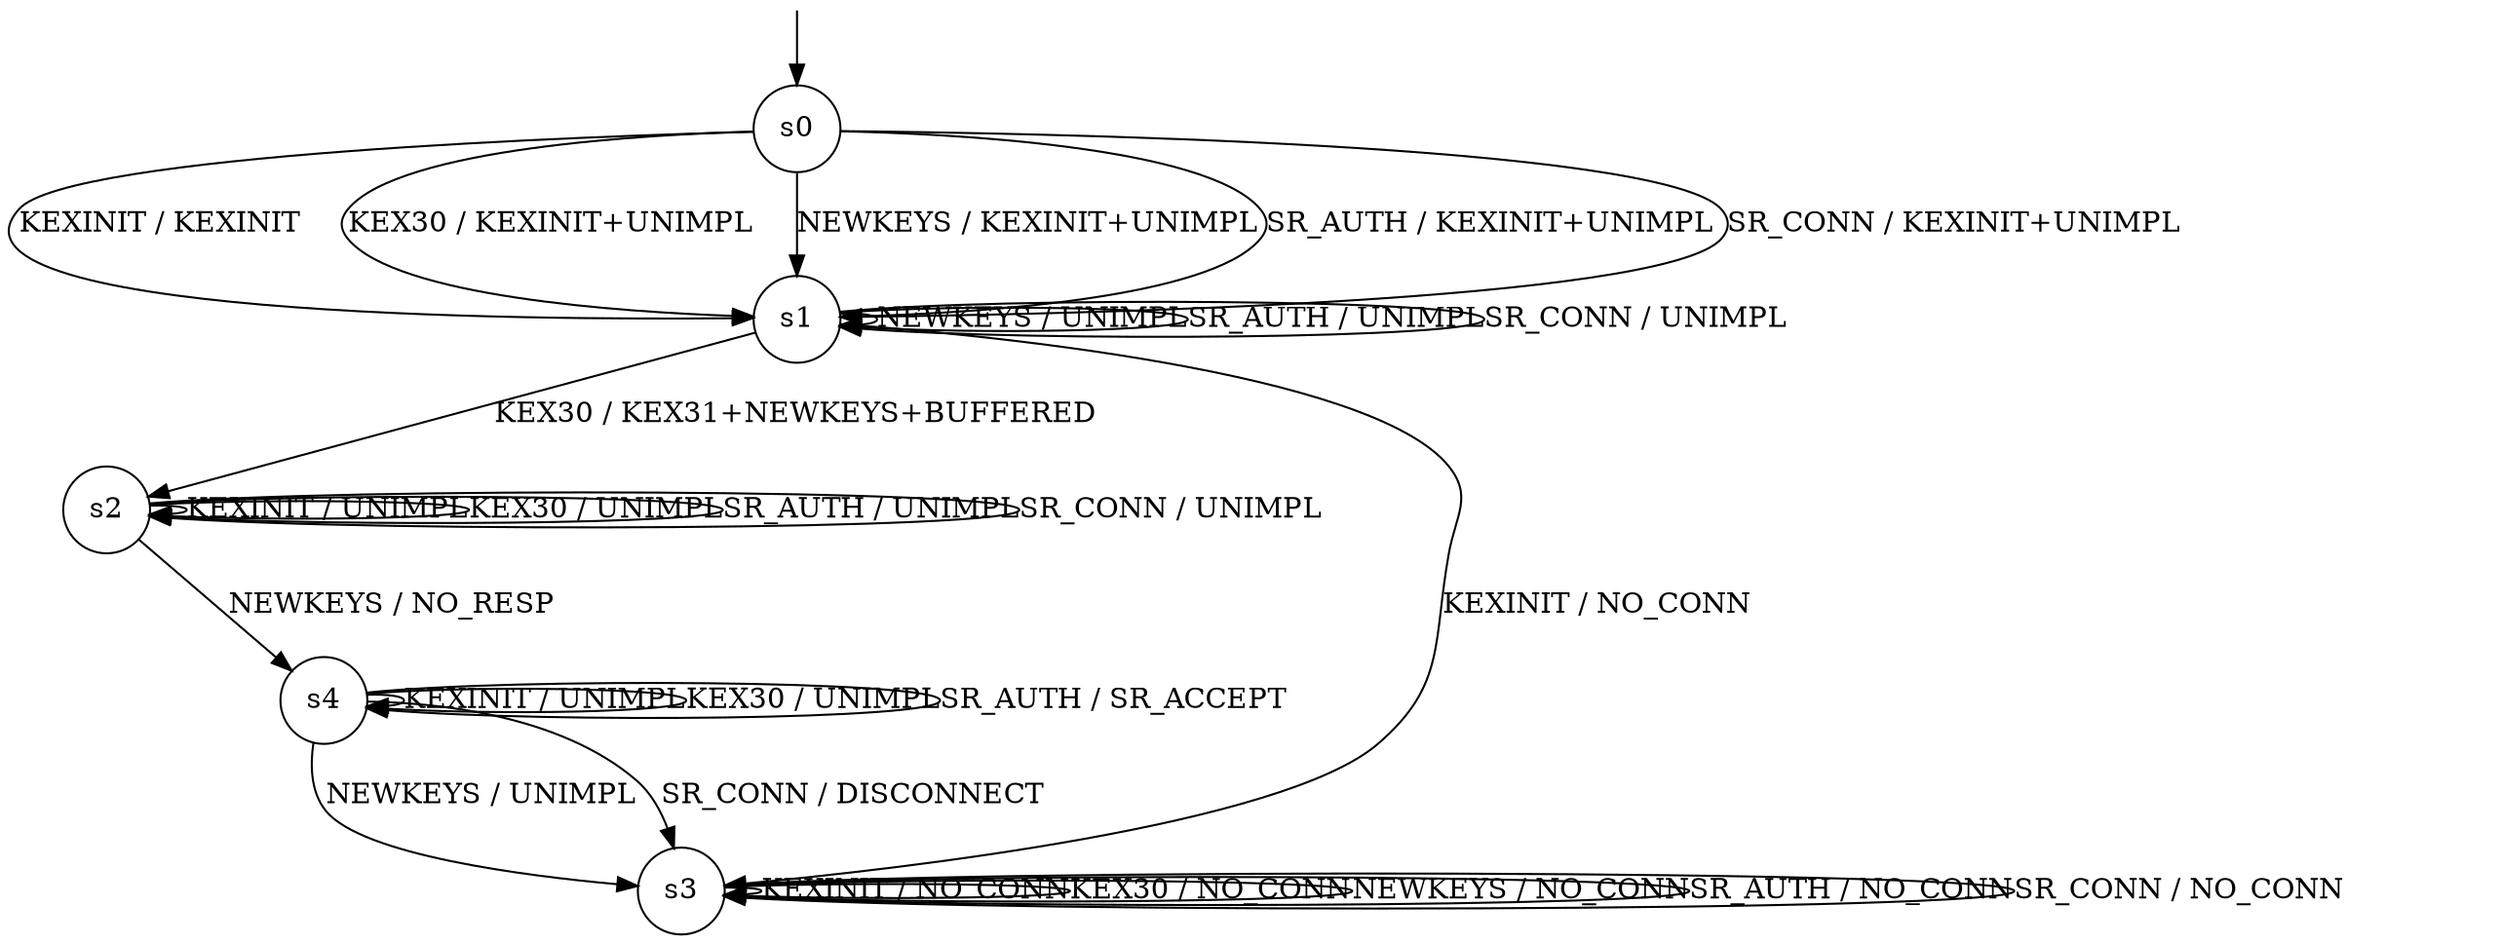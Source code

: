 digraph g {

	s0 [shape="circle" label="s0"];
	s1 [shape="circle" label="s1"];
	s2 [shape="circle" label="s2"];
	s3 [shape="circle" label="s3"];
	s4 [shape="circle" label="s4"];
	s0 -> s1 [label="KEXINIT / KEXINIT"];
	s0 -> s1 [label="KEX30 / KEXINIT+UNIMPL"];
	s0 -> s1 [label="NEWKEYS / KEXINIT+UNIMPL"];
	s0 -> s1 [label="SR_AUTH / KEXINIT+UNIMPL"];
	s0 -> s1 [label="SR_CONN / KEXINIT+UNIMPL"];
	s1 -> s3 [label="KEXINIT / NO_CONN"];
	s1 -> s2 [label="KEX30 / KEX31+NEWKEYS+BUFFERED"];
	s1 -> s1 [label="NEWKEYS / UNIMPL"];
	s1 -> s1 [label="SR_AUTH / UNIMPL"];
	s1 -> s1 [label="SR_CONN / UNIMPL"];
	s2 -> s2 [label="KEXINIT / UNIMPL"];
	s2 -> s2 [label="KEX30 / UNIMPL"];
	s2 -> s4 [label="NEWKEYS / NO_RESP"];
	s2 -> s2 [label="SR_AUTH / UNIMPL"];
	s2 -> s2 [label="SR_CONN / UNIMPL"];
	s3 -> s3 [label="KEXINIT / NO_CONN"];
	s3 -> s3 [label="KEX30 / NO_CONN"];
	s3 -> s3 [label="NEWKEYS / NO_CONN"];
	s3 -> s3 [label="SR_AUTH / NO_CONN"];
	s3 -> s3 [label="SR_CONN / NO_CONN"];
	s4 -> s4 [label="KEXINIT / UNIMPL"];
	s4 -> s4 [label="KEX30 / UNIMPL"];
	s4 -> s3 [label="NEWKEYS / UNIMPL"];
	s4 -> s4 [label="SR_AUTH / SR_ACCEPT"];
	s4 -> s3 [label="SR_CONN / DISCONNECT"];

__start0 [label="" shape="none" width="0" height="0"];
__start0 -> s0;

}
